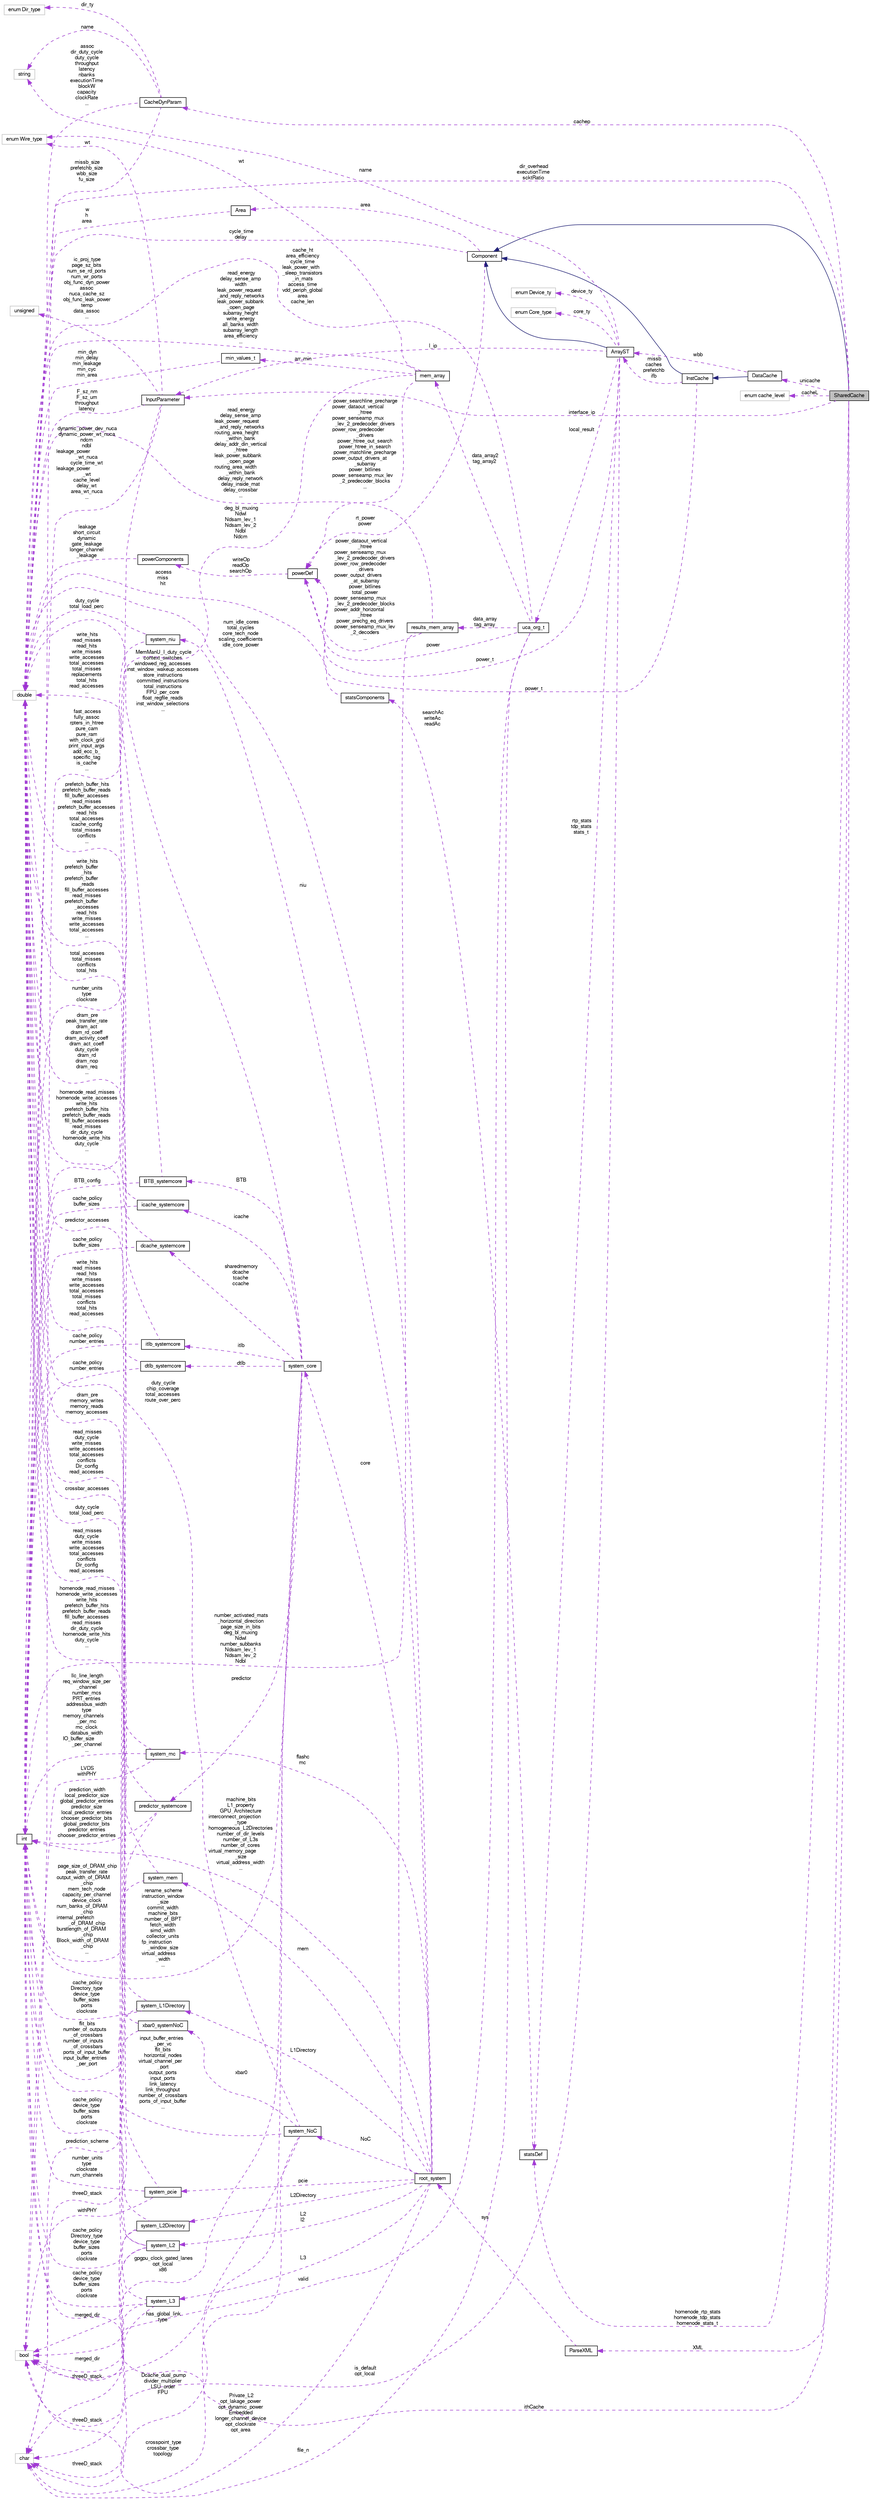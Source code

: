 digraph "SharedCache"
{
  bgcolor="transparent";
  edge [fontname="FreeSans",fontsize="10",labelfontname="FreeSans",labelfontsize="10"];
  node [fontname="FreeSans",fontsize="10",shape=record];
  rankdir="LR";
  Node2 [label="SharedCache",height=0.2,width=0.4,color="black", fillcolor="grey75", style="filled", fontcolor="black"];
  Node3 -> Node2 [dir="back",color="midnightblue",fontsize="10",style="solid",fontname="FreeSans"];
  Node3 [label="Component",height=0.2,width=0.4,color="black",URL="$classComponent.html"];
  Node4 -> Node3 [dir="back",color="darkorchid3",fontsize="10",style="dashed",label=" cycle_time\ndelay" ,fontname="FreeSans"];
  Node4 [label="double",height=0.2,width=0.4,color="grey75"];
  Node5 -> Node3 [dir="back",color="darkorchid3",fontsize="10",style="dashed",label=" rt_power\npower" ,fontname="FreeSans"];
  Node5 [label="powerDef",height=0.2,width=0.4,color="black",URL="$classpowerDef.html"];
  Node6 -> Node5 [dir="back",color="darkorchid3",fontsize="10",style="dashed",label=" writeOp\nreadOp\nsearchOp" ,fontname="FreeSans"];
  Node6 [label="powerComponents",height=0.2,width=0.4,color="black",URL="$classpowerComponents.html"];
  Node4 -> Node6 [dir="back",color="darkorchid3",fontsize="10",style="dashed",label=" leakage\nshort_circuit\ndynamic\ngate_leakage\nlonger_channel\l_leakage" ,fontname="FreeSans"];
  Node7 -> Node3 [dir="back",color="darkorchid3",fontsize="10",style="dashed",label=" area" ,fontname="FreeSans"];
  Node7 [label="Area",height=0.2,width=0.4,color="black",URL="$classArea.html"];
  Node4 -> Node7 [dir="back",color="darkorchid3",fontsize="10",style="dashed",label=" w\nh\narea" ,fontname="FreeSans"];
  Node8 -> Node2 [dir="back",color="darkorchid3",fontsize="10",style="dashed",label=" cachep" ,fontname="FreeSans"];
  Node8 [label="CacheDynParam",height=0.2,width=0.4,color="black",URL="$classCacheDynParam.html"];
  Node4 -> Node8 [dir="back",color="darkorchid3",fontsize="10",style="dashed",label=" assoc\ndir_duty_cycle\nduty_cycle\nthroughput\nlatency\nnbanks\nexecutionTime\nblockW\ncapacity\nclockRate\n..." ,fontname="FreeSans"];
  Node9 -> Node8 [dir="back",color="darkorchid3",fontsize="10",style="dashed",label=" name" ,fontname="FreeSans"];
  Node9 [label="string",height=0.2,width=0.4,color="grey75"];
  Node10 -> Node8 [dir="back",color="darkorchid3",fontsize="10",style="dashed",label=" missb_size\nprefetchb_size\nwbb_size\nfu_size" ,fontname="FreeSans"];
  Node10 [label="int",height=0.2,width=0.4,color="black",URL="$classint.html"];
  Node11 -> Node8 [dir="back",color="darkorchid3",fontsize="10",style="dashed",label=" dir_ty" ,fontname="FreeSans"];
  Node11 [label="enum Dir_type",height=0.2,width=0.4,color="grey75"];
  Node4 -> Node2 [dir="back",color="darkorchid3",fontsize="10",style="dashed",label=" dir_overhead\nexecutionTime\nscktRatio" ,fontname="FreeSans"];
  Node12 -> Node2 [dir="back",color="darkorchid3",fontsize="10",style="dashed",label=" cacheL" ,fontname="FreeSans"];
  Node12 [label="enum cache_level",height=0.2,width=0.4,color="grey75"];
  Node13 -> Node2 [dir="back",color="darkorchid3",fontsize="10",style="dashed",label=" homenode_rtp_stats\nhomenode_tdp_stats\nhomenode_stats_t" ,fontname="FreeSans"];
  Node13 [label="statsDef",height=0.2,width=0.4,color="black",URL="$classstatsDef.html"];
  Node14 -> Node13 [dir="back",color="darkorchid3",fontsize="10",style="dashed",label=" searchAc\nwriteAc\nreadAc" ,fontname="FreeSans"];
  Node14 [label="statsComponents",height=0.2,width=0.4,color="black",URL="$classstatsComponents.html"];
  Node4 -> Node14 [dir="back",color="darkorchid3",fontsize="10",style="dashed",label=" access\nmiss\nhit" ,fontname="FreeSans"];
  Node10 -> Node2 [dir="back",color="darkorchid3",fontsize="10",style="dashed",label=" ithCache" ,fontname="FreeSans"];
  Node15 -> Node2 [dir="back",color="darkorchid3",fontsize="10",style="dashed",label=" interface_ip" ,fontname="FreeSans"];
  Node15 [label="InputParameter",height=0.2,width=0.4,color="black",URL="$classInputParameter.html"];
  Node4 -> Node15 [dir="back",color="darkorchid3",fontsize="10",style="dashed",label=" F_sz_nm\nF_sz_um\nthroughput\nlatency" ,fontname="FreeSans"];
  Node10 -> Node15 [dir="back",color="darkorchid3",fontsize="10",style="dashed",label=" dynamic_power_dev_nuca\ndynamic_power_wt_nuca\nndcm\nndbl\nleakage_power\l_wt_nuca\ncycle_time_wt\nleakage_power\l_wt\ncache_level\ndelay_wt\narea_wt_nuca\n..." ,fontname="FreeSans"];
  Node16 -> Node15 [dir="back",color="darkorchid3",fontsize="10",style="dashed",label=" fast_access\nfully_assoc\nrpters_in_htree\npure_cam\npure_ram\nwith_clock_grid\nprint_input_args\nadd_ecc_b_\nspecific_tag\nis_cache\n..." ,fontname="FreeSans"];
  Node16 [label="bool",height=0.2,width=0.4,color="grey75"];
  Node17 -> Node15 [dir="back",color="darkorchid3",fontsize="10",style="dashed",label=" wt" ,fontname="FreeSans"];
  Node17 [label="enum Wire_type",height=0.2,width=0.4,color="grey75"];
  Node18 -> Node15 [dir="back",color="darkorchid3",fontsize="10",style="dashed",label=" ic_proj_type\npage_sz_bits\nnum_se_rd_ports\nnum_wr_ports\nobj_func_dyn_power\nassoc\nnuca_cache_sz\nobj_func_leak_power\ntemp\ndata_assoc\n..." ,fontname="FreeSans"];
  Node18 [label="unsigned",height=0.2,width=0.4,color="grey75"];
  Node19 -> Node2 [dir="back",color="darkorchid3",fontsize="10",style="dashed",label=" unicache" ,fontname="FreeSans"];
  Node19 [label="DataCache",height=0.2,width=0.4,color="black",URL="$classDataCache.html"];
  Node20 -> Node19 [dir="back",color="midnightblue",fontsize="10",style="solid",fontname="FreeSans"];
  Node20 [label="InstCache",height=0.2,width=0.4,color="black",URL="$classInstCache.html"];
  Node3 -> Node20 [dir="back",color="midnightblue",fontsize="10",style="solid",fontname="FreeSans"];
  Node21 -> Node20 [dir="back",color="darkorchid3",fontsize="10",style="dashed",label=" missb\ncaches\nprefetchb\nifb" ,fontname="FreeSans"];
  Node21 [label="ArrayST",height=0.2,width=0.4,color="black",URL="$classArrayST.html"];
  Node3 -> Node21 [dir="back",color="midnightblue",fontsize="10",style="solid",fontname="FreeSans"];
  Node22 -> Node21 [dir="back",color="darkorchid3",fontsize="10",style="dashed",label=" device_ty" ,fontname="FreeSans"];
  Node22 [label="enum Device_ty",height=0.2,width=0.4,color="grey75"];
  Node5 -> Node21 [dir="back",color="darkorchid3",fontsize="10",style="dashed",label=" power_t" ,fontname="FreeSans"];
  Node23 -> Node21 [dir="back",color="darkorchid3",fontsize="10",style="dashed",label=" local_result" ,fontname="FreeSans"];
  Node23 [label="uca_org_t",height=0.2,width=0.4,color="black",URL="$classuca__org__t.html"];
  Node4 -> Node23 [dir="back",color="darkorchid3",fontsize="10",style="dashed",label=" cache_ht\narea_efficiency\ncycle_time\nleak_power_with\l_sleep_transistors\l_in_mats\naccess_time\nvdd_periph_global\narea\ncache_len" ,fontname="FreeSans"];
  Node24 -> Node23 [dir="back",color="darkorchid3",fontsize="10",style="dashed",label=" file_n" ,fontname="FreeSans"];
  Node24 [label="char",height=0.2,width=0.4,color="grey75"];
  Node5 -> Node23 [dir="back",color="darkorchid3",fontsize="10",style="dashed",label=" power" ,fontname="FreeSans"];
  Node25 -> Node23 [dir="back",color="darkorchid3",fontsize="10",style="dashed",label=" data_array2\ntag_array2" ,fontname="FreeSans"];
  Node25 [label="mem_array",height=0.2,width=0.4,color="black",URL="$classmem__array.html"];
  Node4 -> Node25 [dir="back",color="darkorchid3",fontsize="10",style="dashed",label=" read_energy\ndelay_sense_amp\nwidth\nleak_power_request\l_and_reply_networks\nleak_power_subbank\l_open_page\nsubarray_height\nwrite_energy\nall_banks_width\nsubarray_length\narea_efficiency\n..." ,fontname="FreeSans"];
  Node26 -> Node25 [dir="back",color="darkorchid3",fontsize="10",style="dashed",label=" arr_min" ,fontname="FreeSans"];
  Node26 [label="min_values_t",height=0.2,width=0.4,color="black",URL="$classmin__values__t.html"];
  Node4 -> Node26 [dir="back",color="darkorchid3",fontsize="10",style="dashed",label=" min_dyn\nmin_delay\nmin_leakage\nmin_cyc\nmin_area" ,fontname="FreeSans"];
  Node5 -> Node25 [dir="back",color="darkorchid3",fontsize="10",style="dashed",label=" power_searchline_precharge\npower_dataout_vertical\l_htree\npower_senseamp_mux\l_lev_2_predecoder_drivers\npower_row_predecoder\l_drivers\npower_htree_out_search\npower_htree_in_search\npower_matchline_precharge\npower_output_drivers_at\l_subarray\npower_bitlines\npower_senseamp_mux_lev\l_2_predecoder_blocks\n..." ,fontname="FreeSans"];
  Node10 -> Node25 [dir="back",color="darkorchid3",fontsize="10",style="dashed",label=" deg_bl_muxing\nNdwl\nNdsam_lev_1\nNdsam_lev_2\nNdbl\nNdcm" ,fontname="FreeSans"];
  Node17 -> Node25 [dir="back",color="darkorchid3",fontsize="10",style="dashed",label=" wt" ,fontname="FreeSans"];
  Node27 -> Node23 [dir="back",color="darkorchid3",fontsize="10",style="dashed",label=" data_array\ntag_array" ,fontname="FreeSans"];
  Node27 [label="results_mem_array",height=0.2,width=0.4,color="black",URL="$structresults__mem__array.html"];
  Node4 -> Node27 [dir="back",color="darkorchid3",fontsize="10",style="dashed",label=" read_energy\ndelay_sense_amp\nleak_power_request\l_and_reply_networks\nrouting_area_height\l_within_bank\ndelay_addr_din_vertical\l_htree\nleak_power_subbank\l_open_page\nrouting_area_width\l_within_bank\ndelay_reply_network\ndelay_inside_mat\ndelay_crossbar\n..." ,fontname="FreeSans"];
  Node5 -> Node27 [dir="back",color="darkorchid3",fontsize="10",style="dashed",label=" power_dataout_vertical\l_htree\npower_senseamp_mux\l_lev_2_predecoder_drivers\npower_row_predecoder\l_drivers\npower_output_drivers\l_at_subarray\npower_bitlines\ntotal_power\npower_senseamp_mux\l_lev_2_predecoder_blocks\npower_addr_horizontal\l_htree\npower_prechg_eq_drivers\npower_senseamp_mux_lev\l_2_decoders\n..." ,fontname="FreeSans"];
  Node10 -> Node27 [dir="back",color="darkorchid3",fontsize="10",style="dashed",label=" number_activated_mats\l_horizontal_direction\npage_size_in_bits\ndeg_bl_muxing\nNdwl\nnumber_subbanks\nNdsam_lev_1\nNdsam_lev_2\nNdbl" ,fontname="FreeSans"];
  Node16 -> Node23 [dir="back",color="darkorchid3",fontsize="10",style="dashed",label=" valid" ,fontname="FreeSans"];
  Node13 -> Node21 [dir="back",color="darkorchid3",fontsize="10",style="dashed",label=" rtp_stats\ntdp_stats\nstats_t" ,fontname="FreeSans"];
  Node16 -> Node21 [dir="back",color="darkorchid3",fontsize="10",style="dashed",label=" is_default\nopt_local" ,fontname="FreeSans"];
  Node9 -> Node21 [dir="back",color="darkorchid3",fontsize="10",style="dashed",label=" name" ,fontname="FreeSans"];
  Node15 -> Node21 [dir="back",color="darkorchid3",fontsize="10",style="dashed",label=" l_ip" ,fontname="FreeSans"];
  Node28 -> Node21 [dir="back",color="darkorchid3",fontsize="10",style="dashed",label=" core_ty" ,fontname="FreeSans"];
  Node28 [label="enum Core_type",height=0.2,width=0.4,color="grey75"];
  Node5 -> Node20 [dir="back",color="darkorchid3",fontsize="10",style="dashed",label=" power_t" ,fontname="FreeSans"];
  Node21 -> Node19 [dir="back",color="darkorchid3",fontsize="10",style="dashed",label=" wbb" ,fontname="FreeSans"];
  Node29 -> Node2 [dir="back",color="darkorchid3",fontsize="10",style="dashed",label=" XML" ,fontname="FreeSans"];
  Node29 [label="ParseXML",height=0.2,width=0.4,color="black",URL="$classParseXML.html"];
  Node30 -> Node29 [dir="back",color="darkorchid3",fontsize="10",style="dashed",label=" sys" ,fontname="FreeSans"];
  Node30 [label="root_system",height=0.2,width=0.4,color="black",URL="$structroot__system.html"];
  Node31 -> Node30 [dir="back",color="darkorchid3",fontsize="10",style="dashed",label=" L2\nl2" ,fontname="FreeSans"];
  Node31 [label="system_L2",height=0.2,width=0.4,color="black",URL="$structsystem__L2.html"];
  Node4 -> Node31 [dir="back",color="darkorchid3",fontsize="10",style="dashed",label=" homenode_read_misses\nhomenode_write_accesses\nwrite_hits\nprefetch_buffer_hits\nprefetch_buffer_reads\nfill_buffer_accesses\nread_misses\ndir_duty_cycle\nhomenode_write_hits\nduty_cycle\n..." ,fontname="FreeSans"];
  Node24 -> Node31 [dir="back",color="darkorchid3",fontsize="10",style="dashed",label=" threeD_stack" ,fontname="FreeSans"];
  Node10 -> Node31 [dir="back",color="darkorchid3",fontsize="10",style="dashed",label=" cache_policy\ndevice_type\nbuffer_sizes\nports\nclockrate" ,fontname="FreeSans"];
  Node16 -> Node31 [dir="back",color="darkorchid3",fontsize="10",style="dashed",label=" merged_dir" ,fontname="FreeSans"];
  Node32 -> Node30 [dir="back",color="darkorchid3",fontsize="10",style="dashed",label=" L3" ,fontname="FreeSans"];
  Node32 [label="system_L3",height=0.2,width=0.4,color="black",URL="$structsystem__L3.html"];
  Node4 -> Node32 [dir="back",color="darkorchid3",fontsize="10",style="dashed",label=" homenode_read_misses\nhomenode_write_accesses\nwrite_hits\nprefetch_buffer_hits\nprefetch_buffer_reads\nfill_buffer_accesses\nread_misses\ndir_duty_cycle\nhomenode_write_hits\nduty_cycle\n..." ,fontname="FreeSans"];
  Node24 -> Node32 [dir="back",color="darkorchid3",fontsize="10",style="dashed",label=" threeD_stack" ,fontname="FreeSans"];
  Node10 -> Node32 [dir="back",color="darkorchid3",fontsize="10",style="dashed",label=" cache_policy\ndevice_type\nbuffer_sizes\nports\nclockrate" ,fontname="FreeSans"];
  Node16 -> Node32 [dir="back",color="darkorchid3",fontsize="10",style="dashed",label=" merged_dir" ,fontname="FreeSans"];
  Node4 -> Node30 [dir="back",color="darkorchid3",fontsize="10",style="dashed",label=" num_idle_cores\ntotal_cycles\ncore_tech_node\nscaling_coefficients\nidle_core_power" ,fontname="FreeSans"];
  Node33 -> Node30 [dir="back",color="darkorchid3",fontsize="10",style="dashed",label=" L2Directory" ,fontname="FreeSans"];
  Node33 [label="system_L2Directory",height=0.2,width=0.4,color="black",URL="$structsystem__L2Directory.html"];
  Node4 -> Node33 [dir="back",color="darkorchid3",fontsize="10",style="dashed",label=" read_misses\nduty_cycle\nwrite_misses\nwrite_accesses\ntotal_accesses\nconflicts\nDir_config\nread_accesses" ,fontname="FreeSans"];
  Node24 -> Node33 [dir="back",color="darkorchid3",fontsize="10",style="dashed",label=" threeD_stack" ,fontname="FreeSans"];
  Node10 -> Node33 [dir="back",color="darkorchid3",fontsize="10",style="dashed",label=" cache_policy\nDirectory_type\ndevice_type\nbuffer_sizes\nports\nclockrate" ,fontname="FreeSans"];
  Node34 -> Node30 [dir="back",color="darkorchid3",fontsize="10",style="dashed",label=" flashc\nmc" ,fontname="FreeSans"];
  Node34 [label="system_mc",height=0.2,width=0.4,color="black",URL="$structsystem__mc.html"];
  Node4 -> Node34 [dir="back",color="darkorchid3",fontsize="10",style="dashed",label=" dram_pre\npeak_transfer_rate\ndram_act\ndram_rd_coeff\ndram_activity_coeff\ndram_act_coeff\nduty_cycle\ndram_rd\ndram_nop\ndram_req\n..." ,fontname="FreeSans"];
  Node10 -> Node34 [dir="back",color="darkorchid3",fontsize="10",style="dashed",label=" llc_line_length\nreq_window_size_per\l_channel\nnumber_mcs\nPRT_entries\naddressbus_width\ntype\nmemory_channels\l_per_mc\nmc_clock\ndatabus_width\nIO_buffer_size\l_per_channel\n..." ,fontname="FreeSans"];
  Node16 -> Node34 [dir="back",color="darkorchid3",fontsize="10",style="dashed",label=" LVDS\nwithPHY" ,fontname="FreeSans"];
  Node35 -> Node30 [dir="back",color="darkorchid3",fontsize="10",style="dashed",label=" mem" ,fontname="FreeSans"];
  Node35 [label="system_mem",height=0.2,width=0.4,color="black",URL="$structsystem__mem.html"];
  Node4 -> Node35 [dir="back",color="darkorchid3",fontsize="10",style="dashed",label=" dram_pre\nmemory_writes\nmemory_reads\nmemory_accesses" ,fontname="FreeSans"];
  Node10 -> Node35 [dir="back",color="darkorchid3",fontsize="10",style="dashed",label=" page_size_of_DRAM_chip\npeak_transfer_rate\noutput_width_of_DRAM\l_chip\nmem_tech_node\ncapacity_per_channel\ndevice_clock\nnum_banks_of_DRAM\l_chip\ninternal_prefetch\l_of_DRAM_chip\nburstlength_of_DRAM\l_chip\nBlock_width_of_DRAM\l_chip\n..." ,fontname="FreeSans"];
  Node36 -> Node30 [dir="back",color="darkorchid3",fontsize="10",style="dashed",label=" L1Directory" ,fontname="FreeSans"];
  Node36 [label="system_L1Directory",height=0.2,width=0.4,color="black",URL="$structsystem__L1Directory.html"];
  Node4 -> Node36 [dir="back",color="darkorchid3",fontsize="10",style="dashed",label=" read_misses\nduty_cycle\nwrite_misses\nwrite_accesses\ntotal_accesses\nconflicts\nDir_config\nread_accesses" ,fontname="FreeSans"];
  Node24 -> Node36 [dir="back",color="darkorchid3",fontsize="10",style="dashed",label=" threeD_stack" ,fontname="FreeSans"];
  Node10 -> Node36 [dir="back",color="darkorchid3",fontsize="10",style="dashed",label=" cache_policy\nDirectory_type\ndevice_type\nbuffer_sizes\nports\nclockrate" ,fontname="FreeSans"];
  Node37 -> Node30 [dir="back",color="darkorchid3",fontsize="10",style="dashed",label=" niu" ,fontname="FreeSans"];
  Node37 [label="system_niu",height=0.2,width=0.4,color="black",URL="$structsystem__niu.html"];
  Node4 -> Node37 [dir="back",color="darkorchid3",fontsize="10",style="dashed",label=" duty_cycle\ntotal_load_perc" ,fontname="FreeSans"];
  Node10 -> Node37 [dir="back",color="darkorchid3",fontsize="10",style="dashed",label=" number_units\ntype\nclockrate" ,fontname="FreeSans"];
  Node38 -> Node30 [dir="back",color="darkorchid3",fontsize="10",style="dashed",label=" core" ,fontname="FreeSans"];
  Node38 [label="system_core",height=0.2,width=0.4,color="black",URL="$structsystem__core.html"];
  Node39 -> Node38 [dir="back",color="darkorchid3",fontsize="10",style="dashed",label=" predictor" ,fontname="FreeSans"];
  Node39 [label="predictor_systemcore",height=0.2,width=0.4,color="black",URL="$structpredictor__systemcore.html"];
  Node4 -> Node39 [dir="back",color="darkorchid3",fontsize="10",style="dashed",label=" predictor_accesses" ,fontname="FreeSans"];
  Node24 -> Node39 [dir="back",color="darkorchid3",fontsize="10",style="dashed",label=" prediction_scheme" ,fontname="FreeSans"];
  Node10 -> Node39 [dir="back",color="darkorchid3",fontsize="10",style="dashed",label=" prediction_width\nlocal_predictor_size\nglobal_predictor_entries\npredictor_size\nlocal_predictor_entries\nchooser_predictor_bits\nglobal_predictor_bits\npredictor_entries\nchooser_predictor_entries" ,fontname="FreeSans"];
  Node40 -> Node38 [dir="back",color="darkorchid3",fontsize="10",style="dashed",label=" BTB" ,fontname="FreeSans"];
  Node40 [label="BTB_systemcore",height=0.2,width=0.4,color="black",URL="$structBTB__systemcore.html"];
  Node4 -> Node40 [dir="back",color="darkorchid3",fontsize="10",style="dashed",label=" write_hits\nread_misses\nread_hits\nwrite_misses\nwrite_accesses\ntotal_accesses\ntotal_misses\nreplacements\ntotal_hits\nread_accesses\n..." ,fontname="FreeSans"];
  Node10 -> Node40 [dir="back",color="darkorchid3",fontsize="10",style="dashed",label=" BTB_config" ,fontname="FreeSans"];
  Node4 -> Node38 [dir="back",color="darkorchid3",fontsize="10",style="dashed",label=" MemManU_I_duty_cycle\ncontext_switches\nwindowed_reg_accesses\ninst_window_wakeup_accesses\nstore_instructions\ncommitted_instructions\ntotal_instructions\nFPU_per_core\nfloat_regfile_reads\ninst_window_selections\n..." ,fontname="FreeSans"];
  Node41 -> Node38 [dir="back",color="darkorchid3",fontsize="10",style="dashed",label=" itlb" ,fontname="FreeSans"];
  Node41 [label="itlb_systemcore",height=0.2,width=0.4,color="black",URL="$structitlb__systemcore.html"];
  Node4 -> Node41 [dir="back",color="darkorchid3",fontsize="10",style="dashed",label=" total_accesses\ntotal_misses\nconflicts\ntotal_hits" ,fontname="FreeSans"];
  Node10 -> Node41 [dir="back",color="darkorchid3",fontsize="10",style="dashed",label=" cache_policy\nnumber_entries" ,fontname="FreeSans"];
  Node42 -> Node38 [dir="back",color="darkorchid3",fontsize="10",style="dashed",label=" icache" ,fontname="FreeSans"];
  Node42 [label="icache_systemcore",height=0.2,width=0.4,color="black",URL="$structicache__systemcore.html"];
  Node4 -> Node42 [dir="back",color="darkorchid3",fontsize="10",style="dashed",label=" prefetch_buffer_hits\nprefetch_buffer_reads\nfill_buffer_accesses\nread_misses\nprefetch_buffer_accesses\nread_hits\ntotal_accesses\nicache_config\ntotal_misses\nconflicts\n..." ,fontname="FreeSans"];
  Node10 -> Node42 [dir="back",color="darkorchid3",fontsize="10",style="dashed",label=" cache_policy\nbuffer_sizes" ,fontname="FreeSans"];
  Node24 -> Node38 [dir="back",color="darkorchid3",fontsize="10",style="dashed",label=" Dcache_dual_pump\ndivider_multiplier\nLSU_order\nFPU" ,fontname="FreeSans"];
  Node10 -> Node38 [dir="back",color="darkorchid3",fontsize="10",style="dashed",label=" rename_scheme\ninstruction_window\l_size\ncommit_width\nmachine_bits\nnumber_of_BPT\nfetch_width\nsimd_width\ncollector_units\nfp_instruction\l_window_size\nvirtual_address\l_width\n..." ,fontname="FreeSans"];
  Node43 -> Node38 [dir="back",color="darkorchid3",fontsize="10",style="dashed",label=" sharedmemory\ndcache\ntcache\nccache" ,fontname="FreeSans"];
  Node43 [label="dcache_systemcore",height=0.2,width=0.4,color="black",URL="$structdcache__systemcore.html"];
  Node4 -> Node43 [dir="back",color="darkorchid3",fontsize="10",style="dashed",label=" write_hits\nprefetch_buffer\l_hits\nprefetch_buffer\l_reads\nfill_buffer_accesses\nread_misses\nprefetch_buffer\l_accesses\nread_hits\nwrite_misses\nwrite_accesses\ntotal_accesses\n..." ,fontname="FreeSans"];
  Node10 -> Node43 [dir="back",color="darkorchid3",fontsize="10",style="dashed",label=" cache_policy\nbuffer_sizes" ,fontname="FreeSans"];
  Node16 -> Node38 [dir="back",color="darkorchid3",fontsize="10",style="dashed",label=" gpgpu_clock_gated_lanes\nopt_local\nx86" ,fontname="FreeSans"];
  Node44 -> Node38 [dir="back",color="darkorchid3",fontsize="10",style="dashed",label=" dtlb" ,fontname="FreeSans"];
  Node44 [label="dtlb_systemcore",height=0.2,width=0.4,color="black",URL="$structdtlb__systemcore.html"];
  Node4 -> Node44 [dir="back",color="darkorchid3",fontsize="10",style="dashed",label=" write_hits\nread_misses\nread_hits\nwrite_misses\nwrite_accesses\ntotal_accesses\ntotal_misses\nconflicts\ntotal_hits\nread_accesses\n..." ,fontname="FreeSans"];
  Node10 -> Node44 [dir="back",color="darkorchid3",fontsize="10",style="dashed",label=" cache_policy\nnumber_entries" ,fontname="FreeSans"];
  Node10 -> Node30 [dir="back",color="darkorchid3",fontsize="10",style="dashed",label=" machine_bits\nL1_property\nGPU_Architecture\ninterconnect_projection\l_type\nhomogeneous_L2Directories\nnumber_of_dir_levels\nnumber_of_L3s\nnumber_of_cores\nvirtual_memory_page\l_size\nvirtual_address_width\n..." ,fontname="FreeSans"];
  Node16 -> Node30 [dir="back",color="darkorchid3",fontsize="10",style="dashed",label=" Private_L2\nopt_lakage_power\nopt_dynamic_power\nEmbedded\nlonger_channel_device\nopt_clockrate\nopt_area" ,fontname="FreeSans"];
  Node45 -> Node30 [dir="back",color="darkorchid3",fontsize="10",style="dashed",label=" NoC" ,fontname="FreeSans"];
  Node45 [label="system_NoC",height=0.2,width=0.4,color="black",URL="$structsystem__NoC.html"];
  Node4 -> Node45 [dir="back",color="darkorchid3",fontsize="10",style="dashed",label=" duty_cycle\nchip_coverage\ntotal_accesses\nroute_over_perc" ,fontname="FreeSans"];
  Node24 -> Node45 [dir="back",color="darkorchid3",fontsize="10",style="dashed",label=" crosspoint_type\ncrossbar_type\ntopology" ,fontname="FreeSans"];
  Node10 -> Node45 [dir="back",color="darkorchid3",fontsize="10",style="dashed",label=" input_buffer_entries\l_per_vc\nflit_bits\nhorizontal_nodes\nvirtual_channel_per\l_port\noutput_ports\ninput_ports\nlink_latency\nlink_throughput\nnumber_of_crossbars\nports_of_input_buffer\n..." ,fontname="FreeSans"];
  Node16 -> Node45 [dir="back",color="darkorchid3",fontsize="10",style="dashed",label=" has_global_link\ntype" ,fontname="FreeSans"];
  Node46 -> Node45 [dir="back",color="darkorchid3",fontsize="10",style="dashed",label=" xbar0" ,fontname="FreeSans"];
  Node46 [label="xbar0_systemNoC",height=0.2,width=0.4,color="black",URL="$structxbar0__systemNoC.html"];
  Node4 -> Node46 [dir="back",color="darkorchid3",fontsize="10",style="dashed",label=" crossbar_accesses" ,fontname="FreeSans"];
  Node10 -> Node46 [dir="back",color="darkorchid3",fontsize="10",style="dashed",label=" flit_bits\nnumber_of_outputs\l_of_crossbars\nnumber_of_inputs\l_of_crossbars\nports_of_input_buffer\ninput_buffer_entries\l_per_port" ,fontname="FreeSans"];
  Node47 -> Node30 [dir="back",color="darkorchid3",fontsize="10",style="dashed",label=" pcie" ,fontname="FreeSans"];
  Node47 [label="system_pcie",height=0.2,width=0.4,color="black",URL="$structsystem__pcie.html"];
  Node4 -> Node47 [dir="back",color="darkorchid3",fontsize="10",style="dashed",label=" duty_cycle\ntotal_load_perc" ,fontname="FreeSans"];
  Node10 -> Node47 [dir="back",color="darkorchid3",fontsize="10",style="dashed",label=" number_units\ntype\nclockrate\nnum_channels" ,fontname="FreeSans"];
  Node16 -> Node47 [dir="back",color="darkorchid3",fontsize="10",style="dashed",label=" withPHY" ,fontname="FreeSans"];
}
